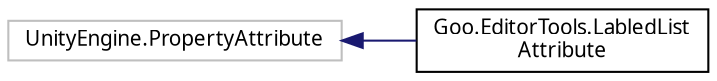 digraph "Graphical Class Hierarchy"
{
 // LATEX_PDF_SIZE
  edge [fontname="Calibrii",fontsize="10",labelfontname="Calibrii",labelfontsize="10"];
  node [fontname="Calibrii",fontsize="10",shape=record];
  rankdir="LR";
  Node0 [label="UnityEngine.PropertyAttribute",height=0.2,width=0.4,color="grey75", fillcolor="white", style="filled",tooltip=" "];
  Node0 -> Node1 [dir="back",color="midnightblue",fontsize="10",style="solid",fontname="Calibrii"];
  Node1 [label="Goo.EditorTools.LabledList\lAttribute",height=0.2,width=0.4,color="black", fillcolor="white", style="filled",URL="$db/d63/classGoo_1_1EditorTools_1_1LabledListAttribute.html",tooltip=" "];
}
